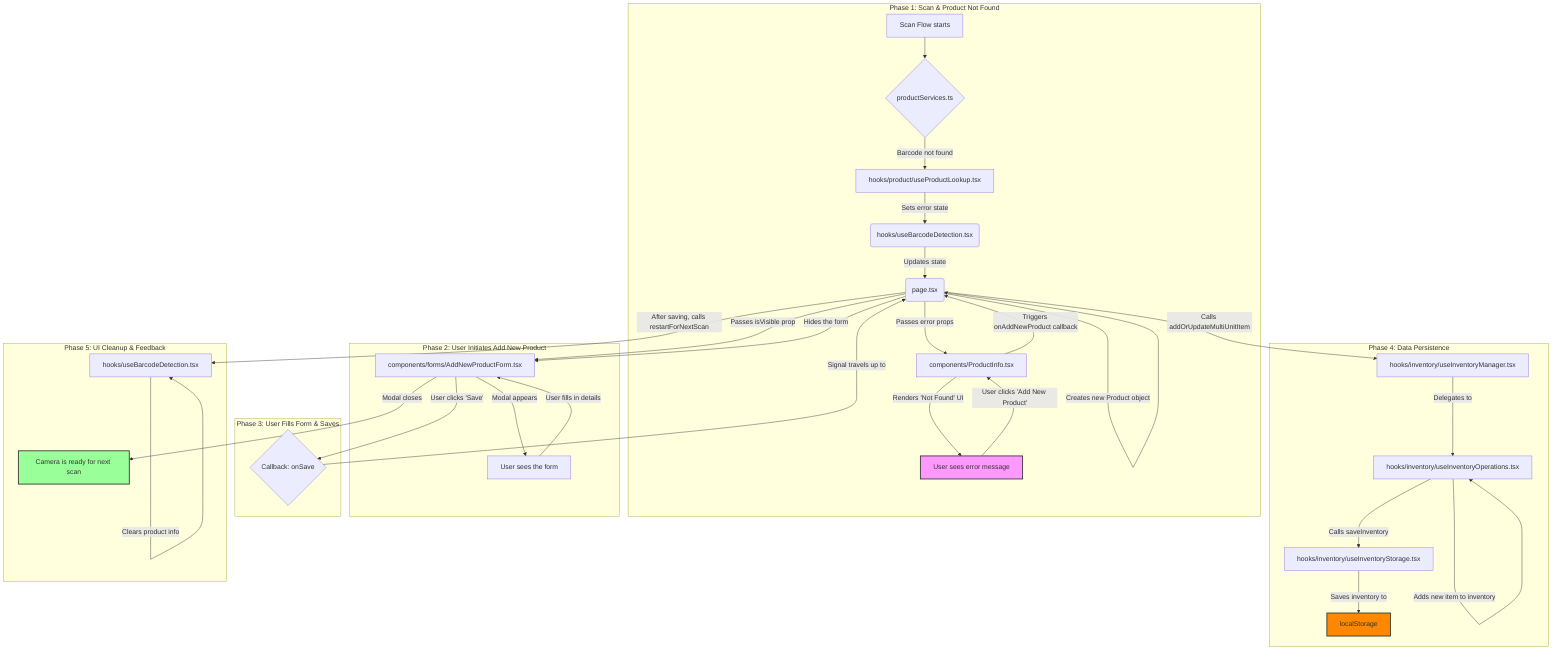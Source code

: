 graph TD
    subgraph "Phase 1: Scan & Product Not Found"
        A[Scan Flow starts] --> B{productServices.ts}
        B -- Barcode not found --> C[hooks/product/useProductLookup.tsx]
        C -- Sets error state --> D(hooks/useBarcodeDetection.tsx)
        D -- Updates state --> E(page.tsx)
        E -- Passes error props --> F[components/ProductInfo.tsx]
        F -- Renders 'Not Found' UI --> G[User sees error message]
    end

    subgraph "Phase 2: User Initiates Add New Product"
        G -- User clicks 'Add New Product' --> F
        F -- Triggers onAddNewProduct callback --> E
        E -- handleAddNewProduct sets state --> E
        E -- Passes isVisible prop --> H[components/forms/AddNewProductForm.tsx]
        H -- Modal appears --> I[User sees the form]
    end

    subgraph "Phase 3: User Fills Form & Saves"
        I -- User fills in details --> H
        H -- User clicks 'Save' --> J{Callback: onSave}
        J -- Signal travels up to --> E
    end

    subgraph "Phase 4: Data Persistence"
        E -- handleSaveNewProduct receives data --> E
        E -- Creates new Product object --> E
        E -- Calls addOrUpdateMultiUnitItem --> K[hooks/inventory/useInventoryManager.tsx]
        K -- Delegates to --> L[hooks/inventory/useInventoryOperations.tsx]
        L -- Adds new item to inventory --> L
        L -- Calls saveInventory --> M[hooks/inventory/useInventoryStorage.tsx]
        M -- Saves inventory to --> N[localStorage]
    end

    subgraph "Phase 5: UI Cleanup & Feedback"
        E -- After saving, calls restartForNextScan --> O[hooks/useBarcodeDetection.tsx]
        O -- Clears product info --> O
        E -- Hides the form --> H
        H -- Modal closes --> P[Camera is ready for next scan]
    end

    style G fill:#f9f,stroke:#333,stroke-width:2px
    style N fill:#f80,stroke:#333,stroke-width:2px
    style P fill:#9f9,stroke:#333,stroke-width:2px